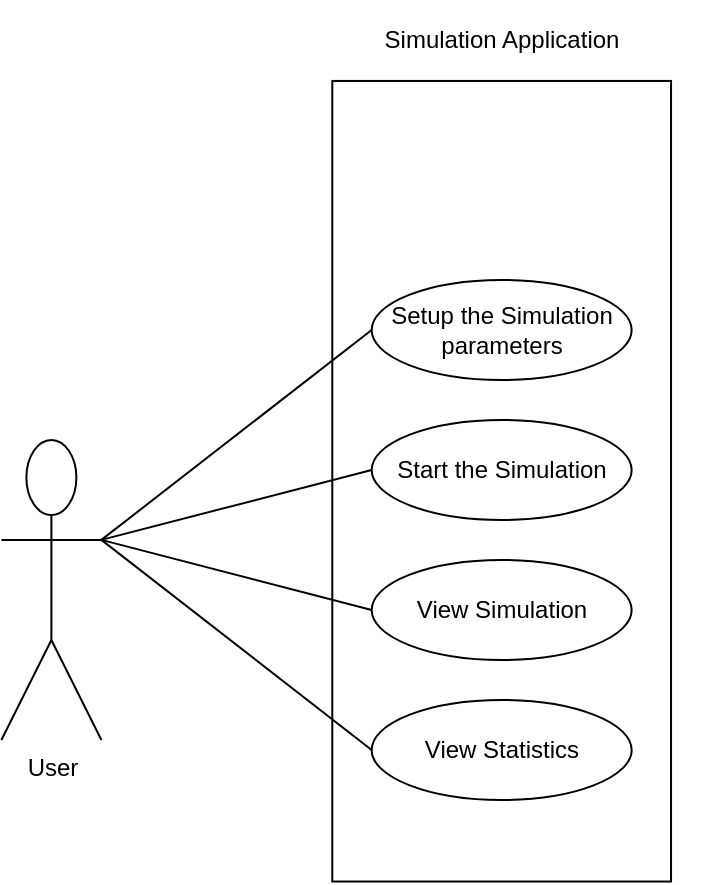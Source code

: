 <mxfile version="26.2.13">
  <diagram name="Page-1" id="nO_ffA2eNJJKiUuH-3_u">
    <mxGraphModel dx="1267" dy="1795" grid="1" gridSize="10" guides="1" tooltips="1" connect="1" arrows="1" fold="1" page="1" pageScale="1" pageWidth="850" pageHeight="1100" math="0" shadow="0">
      <root>
        <mxCell id="0" />
        <mxCell id="1" parent="0" />
        <mxCell id="TQ6K2UgWpYvKrHzmTgoq-1" value="User&lt;div&gt;&lt;br&gt;&lt;/div&gt;" style="shape=umlActor;verticalLabelPosition=bottom;verticalAlign=top;html=1;" vertex="1" parent="1">
          <mxGeometry x="64.69" y="170" width="50" height="150" as="geometry" />
        </mxCell>
        <mxCell id="TQ6K2UgWpYvKrHzmTgoq-2" value="" style="rounded=0;whiteSpace=wrap;html=1;rotation=90;" vertex="1" parent="1">
          <mxGeometry x="114.69" y="105.93" width="400.29" height="169.38" as="geometry" />
        </mxCell>
        <mxCell id="TQ6K2UgWpYvKrHzmTgoq-3" value="Start the Simulation" style="ellipse;whiteSpace=wrap;html=1;" vertex="1" parent="1">
          <mxGeometry x="249.84" y="160" width="130" height="50" as="geometry" />
        </mxCell>
        <mxCell id="TQ6K2UgWpYvKrHzmTgoq-4" value="View Simulation" style="ellipse;whiteSpace=wrap;html=1;" vertex="1" parent="1">
          <mxGeometry x="249.84" y="230" width="130" height="50" as="geometry" />
        </mxCell>
        <mxCell id="TQ6K2UgWpYvKrHzmTgoq-10" value="Setup the Simulation&lt;div&gt;parameters&lt;/div&gt;" style="ellipse;whiteSpace=wrap;html=1;" vertex="1" parent="1">
          <mxGeometry x="249.84" y="90" width="130" height="50" as="geometry" />
        </mxCell>
        <mxCell id="TQ6K2UgWpYvKrHzmTgoq-13" value="" style="endArrow=none;html=1;rounded=0;entryX=0;entryY=0.5;entryDx=0;entryDy=0;exitX=1;exitY=0.333;exitDx=0;exitDy=0;exitPerimeter=0;" edge="1" parent="1" source="TQ6K2UgWpYvKrHzmTgoq-1" target="TQ6K2UgWpYvKrHzmTgoq-10">
          <mxGeometry width="50" height="50" relative="1" as="geometry">
            <mxPoint x="504.2" y="470" as="sourcePoint" />
            <mxPoint x="554.2" y="420" as="targetPoint" />
          </mxGeometry>
        </mxCell>
        <mxCell id="TQ6K2UgWpYvKrHzmTgoq-14" value="" style="endArrow=none;html=1;rounded=0;entryX=0;entryY=0.5;entryDx=0;entryDy=0;exitX=1;exitY=0.333;exitDx=0;exitDy=0;exitPerimeter=0;" edge="1" parent="1" target="TQ6K2UgWpYvKrHzmTgoq-3" source="TQ6K2UgWpYvKrHzmTgoq-1">
          <mxGeometry width="50" height="50" relative="1" as="geometry">
            <mxPoint x="114.2" y="410" as="sourcePoint" />
            <mxPoint x="250.2" y="165" as="targetPoint" />
          </mxGeometry>
        </mxCell>
        <mxCell id="TQ6K2UgWpYvKrHzmTgoq-15" value="" style="endArrow=none;html=1;rounded=0;entryX=0;entryY=0.5;entryDx=0;entryDy=0;exitX=1;exitY=0.333;exitDx=0;exitDy=0;exitPerimeter=0;" edge="1" parent="1" target="TQ6K2UgWpYvKrHzmTgoq-4" source="TQ6K2UgWpYvKrHzmTgoq-1">
          <mxGeometry width="50" height="50" relative="1" as="geometry">
            <mxPoint x="114.2" y="410" as="sourcePoint" />
            <mxPoint x="260.2" y="175" as="targetPoint" />
          </mxGeometry>
        </mxCell>
        <mxCell id="TQ6K2UgWpYvKrHzmTgoq-23" value="Simulation Application" style="text;html=1;align=center;verticalAlign=middle;whiteSpace=wrap;rounded=0;" vertex="1" parent="1">
          <mxGeometry x="204.84" y="-50" width="220" height="40" as="geometry" />
        </mxCell>
        <mxCell id="TQ6K2UgWpYvKrHzmTgoq-28" value="View Statistics" style="ellipse;whiteSpace=wrap;html=1;" vertex="1" parent="1">
          <mxGeometry x="249.84" y="300" width="130" height="50" as="geometry" />
        </mxCell>
        <mxCell id="TQ6K2UgWpYvKrHzmTgoq-29" value="" style="endArrow=none;html=1;rounded=0;exitX=1;exitY=0.333;exitDx=0;exitDy=0;exitPerimeter=0;entryX=0;entryY=0.5;entryDx=0;entryDy=0;" edge="1" parent="1" source="TQ6K2UgWpYvKrHzmTgoq-1" target="TQ6K2UgWpYvKrHzmTgoq-28">
          <mxGeometry width="50" height="50" relative="1" as="geometry">
            <mxPoint x="125" y="230" as="sourcePoint" />
            <mxPoint x="220" y="310" as="targetPoint" />
          </mxGeometry>
        </mxCell>
      </root>
    </mxGraphModel>
  </diagram>
</mxfile>
